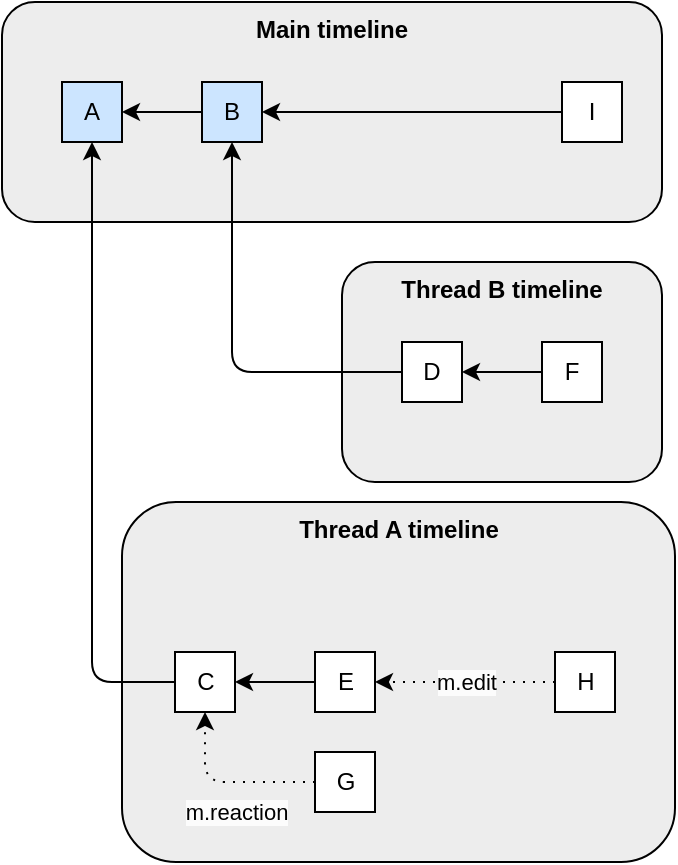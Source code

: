 <mxfile version="14.6.7" type="device"><diagram id="_rQ0dgHO1UnHExDn0l7E" name="Page-1"><mxGraphModel dx="2062" dy="1065" grid="1" gridSize="10" guides="1" tooltips="1" connect="1" arrows="1" fold="1" page="1" pageScale="1" pageWidth="827" pageHeight="1169" math="0" shadow="0"><root><mxCell id="0"/><mxCell id="1" parent="0"/><mxCell id="V6_oY6dkmMNNhL_BQEh5-37" value="Thread A timeline" style="rounded=1;whiteSpace=wrap;html=1;fontFamily=Helvetica;fillColor=#EDEDED;verticalAlign=top;fontStyle=1" vertex="1" parent="1"><mxGeometry x="220" y="520" width="276.5" height="180" as="geometry"/></mxCell><mxCell id="V6_oY6dkmMNNhL_BQEh5-36" value="Thread B timeline" style="rounded=1;whiteSpace=wrap;html=1;fontFamily=Helvetica;fillColor=#EDEDED;verticalAlign=top;fontStyle=1" vertex="1" parent="1"><mxGeometry x="330" y="400" width="160" height="110" as="geometry"/></mxCell><mxCell id="V6_oY6dkmMNNhL_BQEh5-34" value="Main timeline" style="rounded=1;whiteSpace=wrap;html=1;fontFamily=Helvetica;fillColor=#EDEDED;verticalAlign=top;fontStyle=1" vertex="1" parent="1"><mxGeometry x="160" y="270" width="330" height="110" as="geometry"/></mxCell><mxCell id="V6_oY6dkmMNNhL_BQEh5-1" value="A" style="whiteSpace=wrap;html=1;aspect=fixed;fillColor=#CCE5FF;" vertex="1" parent="1"><mxGeometry x="190" y="310" width="30" height="30" as="geometry"/></mxCell><mxCell id="V6_oY6dkmMNNhL_BQEh5-18" style="edgeStyle=orthogonalEdgeStyle;rounded=1;orthogonalLoop=1;jettySize=auto;html=1;exitX=0;exitY=0.5;exitDx=0;exitDy=0;entryX=1;entryY=0.5;entryDx=0;entryDy=0;fontFamily=Times New Roman;" edge="1" parent="1" source="V6_oY6dkmMNNhL_BQEh5-2" target="V6_oY6dkmMNNhL_BQEh5-1"><mxGeometry relative="1" as="geometry"/></mxCell><mxCell id="V6_oY6dkmMNNhL_BQEh5-2" value="B" style="whiteSpace=wrap;html=1;aspect=fixed;fillColor=#CCE5FF;" vertex="1" parent="1"><mxGeometry x="260" y="310" width="30" height="30" as="geometry"/></mxCell><mxCell id="V6_oY6dkmMNNhL_BQEh5-43" style="edgeStyle=orthogonalEdgeStyle;rounded=1;jumpStyle=none;orthogonalLoop=1;jettySize=auto;html=1;exitX=0;exitY=0.5;exitDx=0;exitDy=0;entryX=0.5;entryY=1;entryDx=0;entryDy=0;labelBackgroundColor=#FCFCFC;fontFamily=Helvetica;" edge="1" parent="1" source="V6_oY6dkmMNNhL_BQEh5-3" target="V6_oY6dkmMNNhL_BQEh5-1"><mxGeometry relative="1" as="geometry"/></mxCell><mxCell id="V6_oY6dkmMNNhL_BQEh5-3" value="C" style="whiteSpace=wrap;html=1;aspect=fixed;" vertex="1" parent="1"><mxGeometry x="246.5" y="595" width="30" height="30" as="geometry"/></mxCell><mxCell id="V6_oY6dkmMNNhL_BQEh5-42" style="edgeStyle=orthogonalEdgeStyle;rounded=1;jumpStyle=none;orthogonalLoop=1;jettySize=auto;html=1;exitX=0;exitY=0.5;exitDx=0;exitDy=0;entryX=0.5;entryY=1;entryDx=0;entryDy=0;labelBackgroundColor=#FCFCFC;fontFamily=Helvetica;" edge="1" parent="1" source="V6_oY6dkmMNNhL_BQEh5-4" target="V6_oY6dkmMNNhL_BQEh5-2"><mxGeometry relative="1" as="geometry"/></mxCell><mxCell id="V6_oY6dkmMNNhL_BQEh5-4" value="D" style="whiteSpace=wrap;html=1;aspect=fixed;" vertex="1" parent="1"><mxGeometry x="360" y="440" width="30" height="30" as="geometry"/></mxCell><mxCell id="V6_oY6dkmMNNhL_BQEh5-44" style="edgeStyle=orthogonalEdgeStyle;rounded=1;jumpStyle=none;orthogonalLoop=1;jettySize=auto;html=1;exitX=0;exitY=0.5;exitDx=0;exitDy=0;entryX=1;entryY=0.5;entryDx=0;entryDy=0;labelBackgroundColor=#FCFCFC;fontFamily=Helvetica;" edge="1" parent="1" source="V6_oY6dkmMNNhL_BQEh5-5" target="V6_oY6dkmMNNhL_BQEh5-3"><mxGeometry relative="1" as="geometry"/></mxCell><mxCell id="V6_oY6dkmMNNhL_BQEh5-5" value="E" style="whiteSpace=wrap;html=1;aspect=fixed;" vertex="1" parent="1"><mxGeometry x="316.5" y="595" width="30" height="30" as="geometry"/></mxCell><mxCell id="V6_oY6dkmMNNhL_BQEh5-41" style="edgeStyle=orthogonalEdgeStyle;rounded=1;jumpStyle=none;orthogonalLoop=1;jettySize=auto;html=1;exitX=0;exitY=0.5;exitDx=0;exitDy=0;entryX=1;entryY=0.5;entryDx=0;entryDy=0;labelBackgroundColor=#FCFCFC;fontFamily=Helvetica;" edge="1" parent="1" source="V6_oY6dkmMNNhL_BQEh5-6" target="V6_oY6dkmMNNhL_BQEh5-4"><mxGeometry relative="1" as="geometry"/></mxCell><mxCell id="V6_oY6dkmMNNhL_BQEh5-6" value="F" style="whiteSpace=wrap;html=1;aspect=fixed;" vertex="1" parent="1"><mxGeometry x="430" y="440" width="30" height="30" as="geometry"/></mxCell><mxCell id="V6_oY6dkmMNNhL_BQEh5-39" value="m.reaction" style="edgeStyle=orthogonalEdgeStyle;rounded=1;jumpStyle=none;orthogonalLoop=1;jettySize=auto;html=1;exitX=0;exitY=0.5;exitDx=0;exitDy=0;entryX=0.5;entryY=1;entryDx=0;entryDy=0;dashed=1;dashPattern=1 4;labelBackgroundColor=#FCFCFC;fontFamily=Helvetica;" edge="1" parent="1" source="V6_oY6dkmMNNhL_BQEh5-7" target="V6_oY6dkmMNNhL_BQEh5-3"><mxGeometry x="-0.111" y="15" relative="1" as="geometry"><mxPoint as="offset"/></mxGeometry></mxCell><mxCell id="V6_oY6dkmMNNhL_BQEh5-7" value="G" style="whiteSpace=wrap;html=1;aspect=fixed;" vertex="1" parent="1"><mxGeometry x="316.5" y="645" width="30" height="30" as="geometry"/></mxCell><mxCell id="V6_oY6dkmMNNhL_BQEh5-38" value="m.edit" style="edgeStyle=orthogonalEdgeStyle;rounded=1;jumpStyle=none;orthogonalLoop=1;jettySize=auto;html=1;exitX=0;exitY=0.5;exitDx=0;exitDy=0;entryX=1;entryY=0.5;entryDx=0;entryDy=0;dashed=1;dashPattern=1 4;labelBackgroundColor=#FCFCFC;fontFamily=Helvetica;" edge="1" parent="1" source="V6_oY6dkmMNNhL_BQEh5-9" target="V6_oY6dkmMNNhL_BQEh5-5"><mxGeometry relative="1" as="geometry"/></mxCell><mxCell id="V6_oY6dkmMNNhL_BQEh5-9" value="H" style="whiteSpace=wrap;html=1;aspect=fixed;" vertex="1" parent="1"><mxGeometry x="436.5" y="595" width="30" height="30" as="geometry"/></mxCell><mxCell id="V6_oY6dkmMNNhL_BQEh5-40" style="edgeStyle=orthogonalEdgeStyle;rounded=1;jumpStyle=none;orthogonalLoop=1;jettySize=auto;html=1;exitX=0;exitY=0.5;exitDx=0;exitDy=0;entryX=1;entryY=0.5;entryDx=0;entryDy=0;labelBackgroundColor=#FCFCFC;fontFamily=Helvetica;" edge="1" parent="1" source="V6_oY6dkmMNNhL_BQEh5-10" target="V6_oY6dkmMNNhL_BQEh5-2"><mxGeometry relative="1" as="geometry"/></mxCell><mxCell id="V6_oY6dkmMNNhL_BQEh5-10" value="I" style="whiteSpace=wrap;html=1;aspect=fixed;" vertex="1" parent="1"><mxGeometry x="440" y="310" width="30" height="30" as="geometry"/></mxCell></root></mxGraphModel></diagram></mxfile>